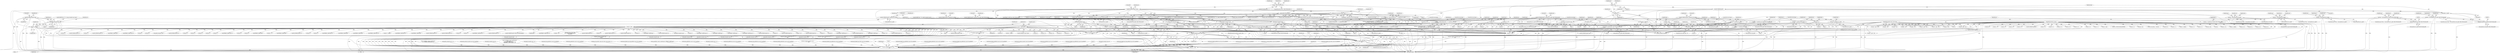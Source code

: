 digraph "0_tcpdump_af2cf04a9394c1a56227c2289ae8da262828294a@array" {
"1001092" [label="(Call,ND_TCHECK2(tptr[0], tlen))"];
"1000757" [label="(Call,ND_TCHECK2(tptr[0], sizeof(struct in_addr)))"];
"1000945" [label="(Call,ND_TCHECK2(tptr[0], sizeof(struct in_addr)))"];
"1000799" [label="(Call,ND_TCHECK2(tptr[0], sizeof(struct in_addr)+BGP_VPN_RD_LEN))"];
"1000893" [label="(Call,ND_TCHECK2(tptr[0], sizeof(struct in6_addr)+BGP_VPN_RD_LEN))"];
"1000982" [label="(Call,tptr += tlen)"];
"1000978" [label="(Call,isonsap_string(ndo, tptr, tlen))"];
"1000968" [label="(Call,ND_TCHECK2(tptr[0], tlen))"];
"1001005" [label="(Call,ND_TCHECK2(tptr[0], tlen))"];
"1000990" [label="(Call,tlen < BGP_VPN_RD_LEN+1)"];
"1000921" [label="(Call,tptr += (sizeof(struct in6_addr)+BGP_VPN_RD_LEN))"];
"1000907" [label="(Call,bgp_vpn_rd_print(ndo, tptr))"];
"1000963" [label="(Call,tptr += (sizeof(struct in_addr)))"];
"1000956" [label="(Call,ipaddr_string(ndo, tptr))"];
"1000775" [label="(Call,tptr += sizeof(struct in_addr))"];
"1000768" [label="(Call,ipaddr_string(ndo, tptr))"];
"1000869" [label="(Call,tptr += sizeof(struct in6_addr))"];
"1000851" [label="(Call,ND_TCHECK2(tptr[0], sizeof(struct in6_addr)))"];
"1000862" [label="(Call,ip6addr_string(ndo, tptr))"];
"1001084" [label="(Call,tptr += tlen)"];
"1001029" [label="(Call,tlen == BGP_VPN_RD_LEN + 4 + sizeof(struct in_addr))"];
"1001024" [label="(Call,tlen-BGP_VPN_RD_LEN)"];
"1001058" [label="(Call,tlen == BGP_VPN_RD_LEN + 3 + sizeof(struct in6_addr))"];
"1001016" [label="(Call,bgp_vpn_rd_print(ndo, tptr))"];
"1000143" [label="(Call,tptr = pptr)"];
"1000128" [label="(MethodParameterIn,const u_char *pptr)"];
"1000705" [label="(Call,tptr++)"];
"1000690" [label="(Call,tptr +=3)"];
"1000693" [label="(Call,ND_TCHECK(tptr[0]))"];
"1000827" [label="(Call,tptr += (sizeof(struct in_addr)+BGP_VPN_RD_LEN))"];
"1000813" [label="(Call,bgp_vpn_rd_print(ndo, tptr))"];
"1000719" [label="(Call,tlen > 0)"];
"1000865" [label="(Call,tlen -= sizeof(struct in6_addr))"];
"1000835" [label="(Call,tlen < (int)sizeof(struct in6_addr))"];
"1001087" [label="(Call,tlen = 0)"];
"1001000" [label="(Call,tlen = 0)"];
"1000821" [label="(Call,tlen -= (sizeof(struct in_addr)+BGP_VPN_RD_LEN))"];
"1000781" [label="(Call,tlen < (int)(sizeof(struct in_addr)+BGP_VPN_RD_LEN))"];
"1000783" [label="(Call,(int)(sizeof(struct in_addr)+BGP_VPN_RD_LEN))"];
"1000959" [label="(Call,tlen -= (sizeof(struct in_addr)))"];
"1000929" [label="(Call,tlen < (int)sizeof(struct in_addr))"];
"1000771" [label="(Call,tlen -= sizeof(struct in_addr))"];
"1000741" [label="(Call,tlen < (int)sizeof(struct in_addr))"];
"1000915" [label="(Call,tlen -= (sizeof(struct in6_addr)+BGP_VPN_RD_LEN))"];
"1000875" [label="(Call,tlen < (int)(sizeof(struct in6_addr)+BGP_VPN_RD_LEN))"];
"1000877" [label="(Call,(int)(sizeof(struct in6_addr)+BGP_VPN_RD_LEN))"];
"1000940" [label="(Call,tlen = 0)"];
"1000752" [label="(Call,tlen = 0)"];
"1000794" [label="(Call,tlen = 0)"];
"1000985" [label="(Call,tlen = 0)"];
"1000702" [label="(Call,tlen = nhlen)"];
"1000697" [label="(Call,nhlen = tptr[0])"];
"1000888" [label="(Call,tlen = 0)"];
"1000846" [label="(Call,tlen = 0)"];
"1000146" [label="(Call,tlen=len)"];
"1000129" [label="(MethodParameterIn,u_int len)"];
"1001111" [label="(Call,print_unknown_data(ndo, tptr, \"\n\t    \", tlen))"];
"1001116" [label="(Call,tptr += tlen)"];
"1002940" [label="(Call,print_unknown_data(ndo, pptr, \"\n\t    \", len))"];
"1000990" [label="(Call,tlen < BGP_VPN_RD_LEN+1)"];
"1002110" [label="(Call,tptr-3)"];
"1002266" [label="(Call,tptr+6)"];
"1002498" [label="(Call,ipaddr_string(ndo, tptr))"];
"1000895" [label="(Identifier,tptr)"];
"1000750" [label="(Identifier,ndo)"];
"1000568" [label="(Call,ipaddr_string(ndo, tptr))"];
"1000851" [label="(Call,ND_TCHECK2(tptr[0], sizeof(struct in6_addr)))"];
"1000889" [label="(Identifier,tlen)"];
"1001089" [label="(Literal,0)"];
"1000921" [label="(Call,tptr += (sizeof(struct in6_addr)+BGP_VPN_RD_LEN))"];
"1000690" [label="(Call,tptr +=3)"];
"1001634" [label="(Call,print_unknown_data(ndo, tptr, \"\n\t    \", tlen))"];
"1000487" [label="(Call,ND_TCHECK2(tptr[0], 4))"];
"1002571" [label="(Call,print_unknown_data(ndo, tptr, \"\n\t      \", tlen))"];
"1001616" [label="(Call,ND_TCHECK2(*tptr,tlen))"];
"1002654" [label="(Call,print_unknown_data(ndo, tptr,\"\n\t      \", length))"];
"1000894" [label="(Call,tptr[0])"];
"1000927" [label="(ControlStructure,break;)"];
"1001877" [label="(Call,decode_labeled_prefix6(ndo, tptr, len, buf, sizeof(buf)))"];
"1001112" [label="(Identifier,ndo)"];
"1001116" [label="(Call,tptr += tlen)"];
"1002373" [label="(Call,tptr+3)"];
"1000768" [label="(Call,ipaddr_string(ndo, tptr))"];
"1002451" [label="(Call,tptr+2)"];
"1002077" [label="(Call,decode_multicast_vpn(ndo, tptr, buf, sizeof(buf)))"];
"1000930" [label="(Identifier,tlen)"];
"1000877" [label="(Call,(int)(sizeof(struct in6_addr)+BGP_VPN_RD_LEN))"];
"1002368" [label="(Call,tptr+2)"];
"1000940" [label="(Call,tlen = 0)"];
"1000718" [label="(ControlStructure,while (tlen > 0))"];
"1002276" [label="(Call,tptr+2)"];
"1002601" [label="(Call,tptr+1)"];
"1000915" [label="(Call,tlen -= (sizeof(struct in6_addr)+BGP_VPN_RD_LEN))"];
"1001699" [label="(Call,len == BGP_MP_NLRI_MINSIZE)"];
"1001085" [label="(Identifier,tptr)"];
"1002940" [label="(Call,print_unknown_data(ndo, pptr, \"\n\t    \", len))"];
"1002450" [label="(Call,EXTRACT_24BITS(tptr+2))"];
"1002673" [label="(Call,len < 4)"];
"1001725" [label="(Call,decode_prefix4(ndo, tptr, len, buf, sizeof(buf)))"];
"1002581" [label="(Call,tlen = len)"];
"1000757" [label="(Call,ND_TCHECK2(tptr[0], sizeof(struct in_addr)))"];
"1000758" [label="(Call,tptr[0])"];
"1000929" [label="(Call,tlen < (int)sizeof(struct in_addr))"];
"1002224" [label="(Call,tptr+4)"];
"1000741" [label="(Call,tlen < (int)sizeof(struct in_addr))"];
"1001077" [label="(Call,ip6addr_string(ndo, tptr+BGP_VPN_RD_LEN+3))"];
"1000917" [label="(Call,sizeof(struct in6_addr)+BGP_VPN_RD_LEN)"];
"1000944" [label="(Block,)"];
"1002928" [label="(Call,ndo->ndo_vflag > 1 && len)"];
"1002377" [label="(Call,tptr+4)"];
"1000981" [label="(Identifier,tlen)"];
"1000818" [label="(Call,tptr+BGP_VPN_RD_LEN)"];
"1001917" [label="(Call,decode_labeled_vpn_prefix6(ndo, tptr, buf, sizeof(buf)))"];
"1000143" [label="(Call,tptr = pptr)"];
"1002155" [label="(Call,len % 8)"];
"1001048" [label="(Call,ipaddr_string(ndo, tptr+BGP_VPN_RD_LEN+4))"];
"1000813" [label="(Call,bgp_vpn_rd_print(ndo, tptr))"];
"1000836" [label="(Identifier,tlen)"];
"1001028" [label="(Call,tlen == BGP_VPN_RD_LEN + 4 + sizeof(struct in_addr)\n                                    && EXTRACT_32BITS(tptr+BGP_VPN_RD_LEN) ==  0x47000601)"];
"1000923" [label="(Call,sizeof(struct in6_addr)+BGP_VPN_RD_LEN)"];
"1000988" [label="(ControlStructure,break;)"];
"1001666" [label="(Call,EXTRACT_16BITS(tptr))"];
"1000698" [label="(Identifier,nhlen)"];
"1002604" [label="(Call,tptr += 3)"];
"1000954" [label="(Block,)"];
"1001087" [label="(Call,tlen = 0)"];
"1001710" [label="(Call,tptr < pptr + len)"];
"1002879" [label="(Call,EXTRACT_32BITS(tptr))"];
"1000148" [label="(Identifier,len)"];
"1001012" [label="(Identifier,ndo)"];
"1001021" [label="(Call,tptr+BGP_VPN_RD_LEN)"];
"1000965" [label="(Call,sizeof(struct in_addr))"];
"1000781" [label="(Call,tlen < (int)(sizeof(struct in_addr)+BGP_VPN_RD_LEN))"];
"1000897" [label="(Call,sizeof(struct in6_addr)+BGP_VPN_RD_LEN)"];
"1000154" [label="(Call,len != 1)"];
"1002414" [label="(Call,ND_TCHECK2(tptr[0], 5))"];
"1000776" [label="(Identifier,tptr)"];
"1000803" [label="(Call,sizeof(struct in_addr)+BGP_VPN_RD_LEN)"];
"1002214" [label="(Call,tptr+2)"];
"1000975" [label="(Identifier,ndo)"];
"1001111" [label="(Call,print_unknown_data(ndo, tptr, \"\n\t    \", tlen))"];
"1000893" [label="(Call,ND_TCHECK2(tptr[0], sizeof(struct in6_addr)+BGP_VPN_RD_LEN))"];
"1002946" [label="(Literal,1)"];
"1000201" [label="(Call,bgp_attr_get_as_size(ndo, atype, pptr, len))"];
"1001712" [label="(Call,pptr + len)"];
"1002750" [label="(Call,len -= alenlen)"];
"1002108" [label="(Call,ND_TCHECK2(*(tptr-3),tlen))"];
"1000855" [label="(Call,sizeof(struct in6_addr))"];
"1001114" [label="(Literal,\"\n\t    \")"];
"1000979" [label="(Identifier,ndo)"];
"1002865" [label="(Call,len > 0)"];
"1002262" [label="(Call,tptr+2)"];
"1002480" [label="(Call,ipaddr_string(ndo, tptr+4))"];
"1000850" [label="(Block,)"];
"1001039" [label="(Call,tptr+BGP_VPN_RD_LEN)"];
"1000726" [label="(Identifier,nnh)"];
"1000835" [label="(Call,tlen < (int)sizeof(struct in6_addr))"];
"1002013" [label="(Call,decode_labeled_vpn_clnp_prefix(ndo, tptr, buf, sizeof(buf)))"];
"1002387" [label="(Call,EXTRACT_16BITS(tptr+2))"];
"1000852" [label="(Call,tptr[0])"];
"1002687" [label="(Call,EXTRACT_32BITS(tptr))"];
"1002724" [label="(Call,len -= 2)"];
"1001449" [label="(Call,decode_labeled_prefix6(ndo, tptr, len, buf, sizeof(buf)))"];
"1001099" [label="(Identifier,ndo)"];
"1001377" [label="(Call,decode_mdt_vpn_nlri(ndo, tptr, buf, sizeof(buf)))"];
"1000969" [label="(Call,tptr[0])"];
"1001186" [label="(Call,tptr < pptr + len)"];
"1001120" [label="(Identifier,tlen)"];
"1001088" [label="(Identifier,tlen)"];
"1000599" [label="(Call,ipaddr_string(ndo, tptr))"];
"1001093" [label="(Call,tptr[0])"];
"1000935" [label="(Block,)"];
"1000812" [label="(Block,)"];
"1001086" [label="(Identifier,tlen)"];
"1000534" [label="(Call,tlen>4)"];
"1000892" [label="(Block,)"];
"1000702" [label="(Call,tlen = nhlen)"];
"1000870" [label="(Identifier,tptr)"];
"1000720" [label="(Identifier,tlen)"];
"1000705" [label="(Call,tptr++)"];
"1000841" [label="(Block,)"];
"1000912" [label="(Call,tptr+BGP_VPN_RD_LEN)"];
"1000874" [label="(ControlStructure,if (tlen < (int)(sizeof(struct in6_addr)+BGP_VPN_RD_LEN)))"];
"1000769" [label="(Identifier,ndo)"];
"1002429" [label="(Call,tlen = len)"];
"1000763" [label="(Call,ND_PRINT((ndo, \"%s\",ipaddr_string(ndo, tptr))))"];
"1000494" [label="(Call,EXTRACT_32BITS(tptr))"];
"1000890" [label="(Literal,0)"];
"1002218" [label="(Call,EXTRACT_32BITS(tptr+4))"];
"1002535" [label="(Call,ipaddr_string(ndo, tptr))"];
"1000207" [label="(Call,tptr < pptr + len)"];
"1001005" [label="(Call,ND_TCHECK2(tptr[0], tlen))"];
"1001004" [label="(Block,)"];
"1000540" [label="(Call,tlen -=4)"];
"1000980" [label="(Identifier,tptr)"];
"1001313" [label="(Call,decode_rt_routing_info(ndo, tptr, buf, sizeof(buf)))"];
"1000873" [label="(ControlStructure,break;)"];
"1002045" [label="(Call,decode_mdt_vpn_nlri(ndo, tptr, buf, sizeof(buf)))"];
"1000859" [label="(Identifier,ndo)"];
"1000987" [label="(Literal,0)"];
"1002941" [label="(Identifier,ndo)"];
"1000800" [label="(Call,tptr[0])"];
"1002659" [label="(Call,tptr += length)"];
"1002275" [label="(Call,EXTRACT_32BITS(tptr+2))"];
"1001949" [label="(Call,decode_labeled_vpn_l2(ndo, tptr, buf, sizeof(buf)))"];
"1002518" [label="(Call,ipaddr_string(ndo, tptr))"];
"1000946" [label="(Call,tptr[0])"];
"1002950" [label="(MethodReturn,RET)"];
"1001026" [label="(Identifier,BGP_VPN_RD_LEN)"];
"1000144" [label="(Identifier,tptr)"];
"1000846" [label="(Call,tlen = 0)"];
"1001016" [label="(Call,bgp_vpn_rd_print(ndo, tptr))"];
"1000407" [label="(Call,EXTRACT_16BITS(tptr))"];
"1001058" [label="(Call,tlen == BGP_VPN_RD_LEN + 3 + sizeof(struct in6_addr))"];
"1000822" [label="(Identifier,tlen)"];
"1002403" [label="(Call,tlen -=8)"];
"1001001" [label="(Identifier,tlen)"];
"1000829" [label="(Call,sizeof(struct in_addr)+BGP_VPN_RD_LEN)"];
"1000942" [label="(Literal,0)"];
"1000998" [label="(Identifier,ndo)"];
"1000945" [label="(Call,ND_TCHECK2(tptr[0], sizeof(struct in_addr)))"];
"1000191" [label="(Call,!len)"];
"1002524" [label="(Call,ND_TCHECK2(tptr[0], 8))"];
"1000879" [label="(Call,sizeof(struct in6_addr)+BGP_VPN_RD_LEN)"];
"1000782" [label="(Identifier,tlen)"];
"1000866" [label="(Identifier,tlen)"];
"1001188" [label="(Call,pptr + len)"];
"1002317" [label="(Call,ipaddr_string(ndo, tptr+2))"];
"1000739" [label="(Block,)"];
"1000126" [label="(MethodParameterIn,netdissect_options *ndo)"];
"1000853" [label="(Identifier,tptr)"];
"1000693" [label="(Call,ND_TCHECK(tptr[0]))"];
"1000775" [label="(Call,tptr += sizeof(struct in_addr))"];
"1000588" [label="(Call,ND_TCHECK2(tptr[0], 4))"];
"1001079" [label="(Call,tptr+BGP_VPN_RD_LEN+3)"];
"1001031" [label="(Call,BGP_VPN_RD_LEN + 4 + sizeof(struct in_addr))"];
"1000967" [label="(ControlStructure,break;)"];
"1001038" [label="(Call,EXTRACT_32BITS(tptr+BGP_VPN_RD_LEN))"];
"1000801" [label="(Identifier,tptr)"];
"1000968" [label="(Call,ND_TCHECK2(tptr[0], tlen))"];
"1002900" [label="(Call,len -= 12)"];
"1000695" [label="(Identifier,tptr)"];
"1002327" [label="(Call,tptr+6)"];
"1002738" [label="(Call,len < alenlen)"];
"1000857" [label="(Call,ND_PRINT((ndo, \"%s\", ip6addr_string(ndo, tptr))))"];
"1000976" [label="(Block,)"];
"1002256" [label="(Call,as_printf(ndo, astostr, sizeof(astostr),\n\t\t\t    EXTRACT_32BITS(tptr+2)))"];
"1001642" [label="(Call,tptr = pptr + len)"];
"1000823" [label="(Call,sizeof(struct in_addr)+BGP_VPN_RD_LEN)"];
"1000747" [label="(Block,)"];
"1002334" [label="(Call,tptr+7)"];
"1000437" [label="(Call,len != 8)"];
"1002213" [label="(Call,EXTRACT_16BITS(tptr+2))"];
"1000464" [label="(Call,ipaddr_string(ndo, tptr + 4))"];
"1000754" [label="(Literal,0)"];
"1001009" [label="(Identifier,tlen)"];
"1000752" [label="(Call,tlen = 0)"];
"1000780" [label="(ControlStructure,if (tlen < (int)(sizeof(struct in_addr)+BGP_VPN_RD_LEN)))"];
"1000956" [label="(Call,ipaddr_string(ndo, tptr))"];
"1000181" [label="(Call,len % 2)"];
"1000584" [label="(Call,tlen>0)"];
"1002589" [label="(Call,ND_TCHECK2(tptr[0], 3))"];
"1000374" [label="(Call,len != 6)"];
"1000742" [label="(Identifier,tlen)"];
"1001345" [label="(Call,decode_multicast_vpn(ndo, tptr, buf, sizeof(buf)))"];
"1001060" [label="(Call,BGP_VPN_RD_LEN + 3 + sizeof(struct in6_addr))"];
"1001117" [label="(Identifier,tptr)"];
"1000574" [label="(Call,len % 4)"];
"1000989" [label="(ControlStructure,if (tlen < BGP_VPN_RD_LEN+1))"];
"1000694" [label="(Call,tptr[0])"];
"1001659" [label="(Call,ND_TCHECK2(tptr[0], BGP_MP_NLRI_MINSIZE))"];
"1000922" [label="(Identifier,tptr)"];
"1001084" [label="(Call,tptr += tlen)"];
"1000740" [label="(ControlStructure,if (tlen < (int)sizeof(struct in_addr)))"];
"1000145" [label="(Identifier,pptr)"];
"1001015" [label="(Block,)"];
"1000482" [label="(Call,tlen>0)"];
"1001105" [label="(ControlStructure,if (ndo->ndo_vflag <= 1))"];
"1002376" [label="(Call,EXTRACT_16BITS(tptr+4))"];
"1000147" [label="(Identifier,tlen)"];
"1001092" [label="(Call,ND_TCHECK2(tptr[0], tlen))"];
"1002406" [label="(Call,tptr +=8)"];
"1002238" [label="(Call,ipaddr_string(ndo, tptr+2))"];
"1002222" [label="(Call,ipaddr_string(ndo, tptr+4))"];
"1000833" [label="(ControlStructure,break;)"];
"1001096" [label="(Identifier,tlen)"];
"1000171" [label="(Call,tok2str(bgp_origin_values,\n\t\t\t\t\t\t\"Unknown Origin Typecode\",\n\t\t\t\t\t\ttptr[0]))"];
"1000964" [label="(Identifier,tptr)"];
"1000814" [label="(Identifier,ndo)"];
"1000794" [label="(Call,tlen = 0)"];
"1002501" [label="(Call,ipaddr_string(ndo, tptr+4))"];
"1002466" [label="(Call,ND_TCHECK2(tptr[0], 8))"];
"1000771" [label="(Call,tlen -= sizeof(struct in_addr))"];
"1000958" [label="(Identifier,tptr)"];
"1000472" [label="(Call,len % 4)"];
"1000777" [label="(Call,sizeof(struct in_addr))"];
"1002892" [label="(Call,len > 12)"];
"1000259" [label="(Call,as_printf(ndo, astostr, sizeof(astostr),\n\t\t\t\tas_size == 2 ?\n\t\t\t\tEXTRACT_16BITS(&tptr[2 + i]) :\n\t\t\t\tEXTRACT_32BITS(&tptr[2 + i])))"];
"1000875" [label="(Call,tlen < (int)(sizeof(struct in6_addr)+BGP_VPN_RD_LEN))"];
"1000883" [label="(Block,)"];
"1002692" [label="(Call,len -=4)"];
"1000743" [label="(Call,(int)sizeof(struct in_addr))"];
"1000759" [label="(Identifier,tptr)"];
"1002319" [label="(Call,tptr+2)"];
"1000616" [label="(Call,ND_TCHECK2(tptr[0], 3))"];
"1000377" [label="(Call,len != 8)"];
"1002851" [label="(Call,len % 12)"];
"1000871" [label="(Call,sizeof(struct in6_addr))"];
"1002905" [label="(Call,ND_TCHECK2(*pptr,len))"];
"1002508" [label="(Call,ND_TCHECK2(tptr[0], 4))"];
"1000834" [label="(ControlStructure,if (tlen < (int)sizeof(struct in6_addr)))"];
"1000992" [label="(Call,BGP_VPN_RD_LEN+1)"];
"1000313" [label="(Call,len != 4)"];
"1002305" [label="(Call,tptr+2)"];
"1000131" [label="(Block,)"];
"1000986" [label="(Identifier,tlen)"];
"1000429" [label="(Call,ipaddr_string(ndo, tptr + 4))"];
"1000692" [label="(Literal,3)"];
"1000462" [label="(Call,EXTRACT_32BITS(tptr))"];
"1001006" [label="(Call,tptr[0])"];
"1000770" [label="(Identifier,tptr)"];
"1001553" [label="(Call,decode_clnp_prefix(ndo, tptr, buf, sizeof(buf)))"];
"1002544" [label="(Call,ND_TCHECK2(tptr[0], 8))"];
"1002477" [label="(Call,ipaddr_string(ndo, tptr))"];
"1001118" [label="(Identifier,tlen)"];
"1001201" [label="(Call,decode_prefix4(ndo, tptr, len, buf, sizeof(buf)))"];
"1000708" [label="(Identifier,tlen)"];
"1000910" [label="(Call,ip6addr_string(ndo, tptr+BGP_VPN_RD_LEN))"];
"1001007" [label="(Identifier,tptr)"];
"1001126" [label="(Identifier,ndo)"];
"1001130" [label="(Call,tptr += tlen)"];
"1000847" [label="(Identifier,tlen)"];
"1000683" [label="(Call,print_unknown_data(ndo, tptr, \"\n\t    \", tlen))"];
"1002240" [label="(Call,tptr+2)"];
"1000907" [label="(Call,bgp_vpn_rd_print(ndo, tptr))"];
"1001090" [label="(ControlStructure,break;)"];
"1000862" [label="(Call,ip6addr_string(ndo, tptr))"];
"1002936" [label="(Call,ND_TCHECK2(*pptr,len))"];
"1000991" [label="(Identifier,tlen)"];
"1000827" [label="(Call,tptr += (sizeof(struct in_addr)+BGP_VPN_RD_LEN))"];
"1001133" [label="(Call,ND_TCHECK(tptr[0]))"];
"1002243" [label="(Call,EXTRACT_16BITS(tptr+6))"];
"1001052" [label="(Call,BGP_VPN_RD_LEN+4)"];
"1000909" [label="(Identifier,tptr)"];
"1000719" [label="(Call,tlen > 0)"];
"1000339" [label="(Call,len != 4)"];
"1002828" [label="(Call,bgp_attr_print(ndo, atype, tptr, alen, attr_set_level + 1))"];
"1000789" [label="(Block,)"];
"1000623" [label="(Call,EXTRACT_16BITS(tptr))"];
"1001113" [label="(Identifier,tptr)"];
"1000706" [label="(Identifier,tptr)"];
"1001068" [label="(Call,tptr+BGP_VPN_RD_LEN)"];
"1001644" [label="(Call,pptr + len)"];
"1000953" [label="(Identifier,ndo)"];
"1000949" [label="(Call,sizeof(struct in_addr))"];
"1000985" [label="(Call,tlen = 0)"];
"1002165" [label="(Call,tlen>0)"];
"1000938" [label="(Identifier,ndo)"];
"1000960" [label="(Identifier,tlen)"];
"1000795" [label="(Identifier,tlen)"];
"1000765" [label="(Identifier,ndo)"];
"1000983" [label="(Identifier,tptr)"];
"1001585" [label="(Call,decode_labeled_vpn_clnp_prefix(ndo, tptr, buf, sizeof(buf)))"];
"1000796" [label="(Literal,0)"];
"1000427" [label="(Call,EXTRACT_32BITS(tptr))"];
"1000209" [label="(Call,pptr + len)"];
"1000916" [label="(Identifier,tlen)"];
"1000151" [label="(Block,)"];
"1001030" [label="(Identifier,tlen)"];
"1000908" [label="(Identifier,ndo)"];
"1002682" [label="(Call,as_printf(ndo, astostr, sizeof(astostr), EXTRACT_32BITS(tptr)))"];
"1002555" [label="(Call,ipaddr_string(ndo, tptr))"];
"1000691" [label="(Identifier,tptr)"];
"1000799" [label="(Call,ND_TCHECK2(tptr[0], sizeof(struct in_addr)+BGP_VPN_RD_LEN))"];
"1000817" [label="(Identifier,ndo)"];
"1000931" [label="(Call,(int)sizeof(struct in_addr))"];
"1001409" [label="(Call,decode_prefix6(ndo, tptr, len, buf, sizeof(buf)))"];
"1000409" [label="(Call,ipaddr_string(ndo, tptr + 2))"];
"1001069" [label="(Identifier,tptr)"];
"1000941" [label="(Identifier,tlen)"];
"1000903" [label="(Identifier,ndo)"];
"1001020" [label="(Identifier,ndo)"];
"1002261" [label="(Call,EXTRACT_32BITS(tptr+2))"];
"1001837" [label="(Call,decode_prefix6(ndo, tptr, len, buf, sizeof(buf)))"];
"1001017" [label="(Identifier,ndo)"];
"1000809" [label="(Identifier,ndo)"];
"1002397" [label="(Call,print_unknown_data(ndo, tptr, \"\n\t      \", 8))"];
"1000332" [label="(Call,ipaddr_string(ndo, tptr))"];
"1000756" [label="(Block,)"];
"1000322" [label="(Call,ND_TCHECK2(tptr[0], 4))"];
"1002219" [label="(Call,tptr+4)"];
"1000761" [label="(Call,sizeof(struct in_addr))"];
"1001981" [label="(Call,decode_clnp_prefix(ndo, tptr, buf, sizeof(buf)))"];
"1001040" [label="(Identifier,tptr)"];
"1000348" [label="(Call,ND_TCHECK2(tptr[0], 4))"];
"1000543" [label="(Call,tptr +=4)"];
"1002487" [label="(Call,ND_TCHECK2(tptr[0], 8))"];
"1002140" [label="(Call,pptr + len)"];
"1000963" [label="(Call,tptr += (sizeof(struct in_addr)))"];
"1000129" [label="(MethodParameterIn,u_int len)"];
"1001000" [label="(Call,tlen = 0)"];
"1000869" [label="(Call,tptr += sizeof(struct in6_addr))"];
"1000951" [label="(Call,ND_PRINT((ndo, \"%s\", ipaddr_string(ndo, tptr))))"];
"1001050" [label="(Call,tptr+BGP_VPN_RD_LEN+4)"];
"1000867" [label="(Call,sizeof(struct in6_addr))"];
"1000886" [label="(Identifier,ndo)"];
"1000973" [label="(Call,ND_PRINT((ndo, \"%s\", isonsap_string(ndo, tptr, tlen))))"];
"1000864" [label="(Identifier,tptr)"];
"1001241" [label="(Call,decode_labeled_prefix4(ndo, tptr, len, buf, sizeof(buf)))"];
"1000865" [label="(Call,tlen -= sizeof(struct in6_addr))"];
"1002303" [label="(Call,ipaddr_string(ndo, tptr+2))"];
"1000888" [label="(Call,tlen = 0)"];
"1002921" [label="(Call,print_unknown_data(ndo, pptr, \"\n\t    \", len))"];
"1000146" [label="(Call,tlen=len)"];
"1000837" [label="(Call,(int)sizeof(struct in6_addr))"];
"1000972" [label="(Identifier,tlen)"];
"1002388" [label="(Call,tptr+2)"];
"1000957" [label="(Identifier,ndo)"];
"1000860" [label="(Block,)"];
"1000773" [label="(Call,sizeof(struct in_addr))"];
"1002350" [label="(Call,tptr+6)"];
"1001059" [label="(Identifier,tlen)"];
"1002848" [label="(Call,len == 0)"];
"1002600" [label="(Call,EXTRACT_16BITS(tptr+1))"];
"1001019" [label="(Call,isonsap_string(ndo, tptr+BGP_VPN_RD_LEN,tlen-BGP_VPN_RD_LEN))"];
"1000446" [label="(Call,ND_TCHECK2(tptr[0], 8))"];
"1000753" [label="(Identifier,tlen)"];
"1000959" [label="(Call,tlen -= (sizeof(struct in_addr)))"];
"1000128" [label="(MethodParameterIn,const u_char *pptr)"];
"1001081" [label="(Call,BGP_VPN_RD_LEN+3)"];
"1000703" [label="(Identifier,tlen)"];
"1001002" [label="(Literal,0)"];
"1000766" [label="(Block,)"];
"1001018" [label="(Identifier,tptr)"];
"1002128" [label="(Call,print_unknown_data(ndo, tptr-3, \"\n\t    \", tlen))"];
"1001281" [label="(Call,decode_labeled_vpn_prefix4(ndo, tptr, buf, sizeof(buf)))"];
"1000358" [label="(Call,EXTRACT_32BITS(tptr))"];
"1000982" [label="(Call,tptr += tlen)"];
"1000961" [label="(Call,sizeof(struct in_addr))"];
"1000815" [label="(Identifier,tptr)"];
"1002455" [label="(Call,tptr +=5)"];
"1000779" [label="(ControlStructure,break;)"];
"1000984" [label="(Identifier,tlen)"];
"1000392" [label="(Call,len == 6)"];
"1000978" [label="(Call,isonsap_string(ndo, tptr, tlen))"];
"1000863" [label="(Identifier,ndo)"];
"1000558" [label="(Call,ND_TCHECK2(tptr[0], 4))"];
"1001029" [label="(Call,tlen == BGP_VPN_RD_LEN + 4 + sizeof(struct in_addr))"];
"1000828" [label="(Identifier,tptr)"];
"1001024" [label="(Call,tlen-BGP_VPN_RD_LEN)"];
"1002138" [label="(Call,tptr = pptr + len)"];
"1000363" [label="(Call,len != 0)"];
"1000906" [label="(Block,)"];
"1000664" [label="(Call,ND_TCHECK2(tptr[0], tlen))"];
"1000721" [label="(Literal,0)"];
"1000704" [label="(Identifier,nhlen)"];
"1000947" [label="(Identifier,tptr)"];
"1000785" [label="(Call,sizeof(struct in_addr)+BGP_VPN_RD_LEN)"];
"1002244" [label="(Call,tptr+6)"];
"1001521" [label="(Call,decode_labeled_vpn_l2(ndo, tptr, buf, sizeof(buf)))"];
"1002344" [label="(Call,tptr+6)"];
"1000549" [label="(Call,len != 4)"];
"1002662" [label="(Call,tlen -= length)"];
"1000876" [label="(Identifier,tlen)"];
"1001115" [label="(Identifier,tlen)"];
"1000697" [label="(Call,nhlen = tptr[0])"];
"1002942" [label="(Identifier,pptr)"];
"1002943" [label="(Literal,\"\n\t    \")"];
"1001489" [label="(Call,decode_labeled_vpn_prefix6(ndo, tptr, buf, sizeof(buf)))"];
"1000772" [label="(Identifier,tlen)"];
"1001057" [label="(Call,tlen == BGP_VPN_RD_LEN + 3 + sizeof(struct in6_addr)\n                                         && EXTRACT_24BITS(tptr+BGP_VPN_RD_LEN) ==  0x350000)"];
"1000798" [label="(Block,)"];
"1001025" [label="(Identifier,tlen)"];
"1002170" [label="(Call,ND_TCHECK2(tptr[0], 2))"];
"1002944" [label="(Identifier,len)"];
"1000995" [label="(Block,)"];
"1001067" [label="(Call,EXTRACT_24BITS(tptr+BGP_VPN_RD_LEN))"];
"1000386" [label="(Call,ND_TCHECK2(tptr[0], len))"];
"1001765" [label="(Call,decode_labeled_prefix4(ndo, tptr, len, buf, sizeof(buf)))"];
"1002422" [label="(Call,tptr+1)"];
"1001805" [label="(Call,decode_labeled_vpn_prefix4(ndo, tptr, buf, sizeof(buf)))"];
"1002667" [label="(Call,ND_TCHECK2(tptr[0], 4))"];
"1002935" [label="(Block,)"];
"1000816" [label="(Call,ipaddr_string(ndo, tptr+BGP_VPN_RD_LEN))"];
"1000792" [label="(Identifier,ndo)"];
"1000150" [label="(Identifier,atype)"];
"1000928" [label="(ControlStructure,if (tlen < (int)sizeof(struct in_addr)))"];
"1002707" [label="(Call,len < 2)"];
"1000844" [label="(Identifier,ndo)"];
"1000848" [label="(Literal,0)"];
"1000821" [label="(Call,tlen -= (sizeof(struct in_addr)+BGP_VPN_RD_LEN))"];
"1002177" [label="(Call,EXTRACT_16BITS(tptr))"];
"1000911" [label="(Identifier,ndo)"];
"1002265" [label="(Call,EXTRACT_16BITS(tptr+6))"];
"1000783" [label="(Call,(int)(sizeof(struct in_addr)+BGP_VPN_RD_LEN))"];
"1000699" [label="(Call,tptr[0])"];
"1002841" [label="(Call,len -= alen)"];
"1001092" -> "1000739"  [label="AST: "];
"1001092" -> "1001096"  [label="CFG: "];
"1001093" -> "1001092"  [label="AST: "];
"1001096" -> "1001092"  [label="AST: "];
"1001099" -> "1001092"  [label="CFG: "];
"1001092" -> "1002950"  [label="DDG: "];
"1001092" -> "1002950"  [label="DDG: "];
"1000757" -> "1001092"  [label="DDG: "];
"1000945" -> "1001092"  [label="DDG: "];
"1000799" -> "1001092"  [label="DDG: "];
"1000893" -> "1001092"  [label="DDG: "];
"1000982" -> "1001092"  [label="DDG: "];
"1001005" -> "1001092"  [label="DDG: "];
"1000921" -> "1001092"  [label="DDG: "];
"1000963" -> "1001092"  [label="DDG: "];
"1000968" -> "1001092"  [label="DDG: "];
"1000775" -> "1001092"  [label="DDG: "];
"1000869" -> "1001092"  [label="DDG: "];
"1001084" -> "1001092"  [label="DDG: "];
"1000851" -> "1001092"  [label="DDG: "];
"1000143" -> "1001092"  [label="DDG: "];
"1000705" -> "1001092"  [label="DDG: "];
"1000827" -> "1001092"  [label="DDG: "];
"1000693" -> "1001092"  [label="DDG: "];
"1000690" -> "1001092"  [label="DDG: "];
"1000719" -> "1001092"  [label="DDG: "];
"1000146" -> "1001092"  [label="DDG: "];
"1001092" -> "1001111"  [label="DDG: "];
"1001092" -> "1001111"  [label="DDG: "];
"1001092" -> "1001116"  [label="DDG: "];
"1001092" -> "1001116"  [label="DDG: "];
"1000757" -> "1000756"  [label="AST: "];
"1000757" -> "1000761"  [label="CFG: "];
"1000758" -> "1000757"  [label="AST: "];
"1000761" -> "1000757"  [label="AST: "];
"1000765" -> "1000757"  [label="CFG: "];
"1000757" -> "1002950"  [label="DDG: "];
"1000757" -> "1002950"  [label="DDG: "];
"1000757" -> "1000768"  [label="DDG: "];
"1000757" -> "1000775"  [label="DDG: "];
"1000757" -> "1001130"  [label="DDG: "];
"1000757" -> "1001133"  [label="DDG: "];
"1000945" -> "1000944"  [label="AST: "];
"1000945" -> "1000949"  [label="CFG: "];
"1000946" -> "1000945"  [label="AST: "];
"1000949" -> "1000945"  [label="AST: "];
"1000953" -> "1000945"  [label="CFG: "];
"1000945" -> "1002950"  [label="DDG: "];
"1000945" -> "1002950"  [label="DDG: "];
"1000945" -> "1000956"  [label="DDG: "];
"1000945" -> "1000963"  [label="DDG: "];
"1000945" -> "1001130"  [label="DDG: "];
"1000945" -> "1001133"  [label="DDG: "];
"1000799" -> "1000798"  [label="AST: "];
"1000799" -> "1000803"  [label="CFG: "];
"1000800" -> "1000799"  [label="AST: "];
"1000803" -> "1000799"  [label="AST: "];
"1000809" -> "1000799"  [label="CFG: "];
"1000799" -> "1002950"  [label="DDG: "];
"1000799" -> "1002950"  [label="DDG: "];
"1000799" -> "1000813"  [label="DDG: "];
"1000799" -> "1000816"  [label="DDG: "];
"1000799" -> "1000818"  [label="DDG: "];
"1000799" -> "1000827"  [label="DDG: "];
"1000799" -> "1001130"  [label="DDG: "];
"1000799" -> "1001133"  [label="DDG: "];
"1000893" -> "1000892"  [label="AST: "];
"1000893" -> "1000897"  [label="CFG: "];
"1000894" -> "1000893"  [label="AST: "];
"1000897" -> "1000893"  [label="AST: "];
"1000903" -> "1000893"  [label="CFG: "];
"1000893" -> "1002950"  [label="DDG: "];
"1000893" -> "1002950"  [label="DDG: "];
"1000893" -> "1000907"  [label="DDG: "];
"1000893" -> "1000910"  [label="DDG: "];
"1000893" -> "1000912"  [label="DDG: "];
"1000893" -> "1000921"  [label="DDG: "];
"1000893" -> "1001130"  [label="DDG: "];
"1000893" -> "1001133"  [label="DDG: "];
"1000982" -> "1000739"  [label="AST: "];
"1000982" -> "1000984"  [label="CFG: "];
"1000983" -> "1000982"  [label="AST: "];
"1000984" -> "1000982"  [label="AST: "];
"1000986" -> "1000982"  [label="CFG: "];
"1000982" -> "1002950"  [label="DDG: "];
"1000978" -> "1000982"  [label="DDG: "];
"1000978" -> "1000982"  [label="DDG: "];
"1000968" -> "1000982"  [label="DDG: "];
"1000982" -> "1001111"  [label="DDG: "];
"1000982" -> "1001116"  [label="DDG: "];
"1000982" -> "1001130"  [label="DDG: "];
"1000978" -> "1000976"  [label="AST: "];
"1000978" -> "1000981"  [label="CFG: "];
"1000979" -> "1000978"  [label="AST: "];
"1000980" -> "1000978"  [label="AST: "];
"1000981" -> "1000978"  [label="AST: "];
"1000973" -> "1000978"  [label="CFG: "];
"1000978" -> "1002950"  [label="DDG: "];
"1000978" -> "1002950"  [label="DDG: "];
"1000968" -> "1000978"  [label="DDG: "];
"1000968" -> "1000978"  [label="DDG: "];
"1000978" -> "1001111"  [label="DDG: "];
"1000978" -> "1001634"  [label="DDG: "];
"1000978" -> "1002940"  [label="DDG: "];
"1000968" -> "1000739"  [label="AST: "];
"1000968" -> "1000972"  [label="CFG: "];
"1000969" -> "1000968"  [label="AST: "];
"1000972" -> "1000968"  [label="AST: "];
"1000975" -> "1000968"  [label="CFG: "];
"1000968" -> "1002950"  [label="DDG: "];
"1000968" -> "1002950"  [label="DDG: "];
"1000968" -> "1001130"  [label="DDG: "];
"1000968" -> "1001133"  [label="DDG: "];
"1001005" -> "1001004"  [label="AST: "];
"1001005" -> "1001009"  [label="CFG: "];
"1001006" -> "1001005"  [label="AST: "];
"1001009" -> "1001005"  [label="AST: "];
"1001012" -> "1001005"  [label="CFG: "];
"1001005" -> "1002950"  [label="DDG: "];
"1001005" -> "1002950"  [label="DDG: "];
"1000990" -> "1001005"  [label="DDG: "];
"1001005" -> "1001016"  [label="DDG: "];
"1001005" -> "1001019"  [label="DDG: "];
"1001005" -> "1001021"  [label="DDG: "];
"1001005" -> "1001024"  [label="DDG: "];
"1001005" -> "1001038"  [label="DDG: "];
"1001005" -> "1001039"  [label="DDG: "];
"1001005" -> "1001048"  [label="DDG: "];
"1001005" -> "1001050"  [label="DDG: "];
"1001005" -> "1001067"  [label="DDG: "];
"1001005" -> "1001068"  [label="DDG: "];
"1001005" -> "1001077"  [label="DDG: "];
"1001005" -> "1001079"  [label="DDG: "];
"1001005" -> "1001084"  [label="DDG: "];
"1001005" -> "1001130"  [label="DDG: "];
"1001005" -> "1001133"  [label="DDG: "];
"1000990" -> "1000989"  [label="AST: "];
"1000990" -> "1000992"  [label="CFG: "];
"1000991" -> "1000990"  [label="AST: "];
"1000992" -> "1000990"  [label="AST: "];
"1000998" -> "1000990"  [label="CFG: "];
"1001007" -> "1000990"  [label="CFG: "];
"1000990" -> "1002950"  [label="DDG: "];
"1000990" -> "1002950"  [label="DDG: "];
"1000921" -> "1000892"  [label="AST: "];
"1000921" -> "1000923"  [label="CFG: "];
"1000922" -> "1000921"  [label="AST: "];
"1000923" -> "1000921"  [label="AST: "];
"1000927" -> "1000921"  [label="CFG: "];
"1000921" -> "1002950"  [label="DDG: "];
"1000921" -> "1002950"  [label="DDG: "];
"1000907" -> "1000921"  [label="DDG: "];
"1000921" -> "1001111"  [label="DDG: "];
"1000921" -> "1001116"  [label="DDG: "];
"1000921" -> "1001130"  [label="DDG: "];
"1000907" -> "1000906"  [label="AST: "];
"1000907" -> "1000909"  [label="CFG: "];
"1000908" -> "1000907"  [label="AST: "];
"1000909" -> "1000907"  [label="AST: "];
"1000911" -> "1000907"  [label="CFG: "];
"1000907" -> "1002950"  [label="DDG: "];
"1000907" -> "1000910"  [label="DDG: "];
"1000907" -> "1000910"  [label="DDG: "];
"1000907" -> "1000912"  [label="DDG: "];
"1000963" -> "1000944"  [label="AST: "];
"1000963" -> "1000965"  [label="CFG: "];
"1000964" -> "1000963"  [label="AST: "];
"1000965" -> "1000963"  [label="AST: "];
"1000967" -> "1000963"  [label="CFG: "];
"1000963" -> "1002950"  [label="DDG: "];
"1000956" -> "1000963"  [label="DDG: "];
"1000963" -> "1001111"  [label="DDG: "];
"1000963" -> "1001116"  [label="DDG: "];
"1000963" -> "1001130"  [label="DDG: "];
"1000956" -> "1000954"  [label="AST: "];
"1000956" -> "1000958"  [label="CFG: "];
"1000957" -> "1000956"  [label="AST: "];
"1000958" -> "1000956"  [label="AST: "];
"1000951" -> "1000956"  [label="CFG: "];
"1000956" -> "1002950"  [label="DDG: "];
"1000956" -> "1002950"  [label="DDG: "];
"1000956" -> "1001111"  [label="DDG: "];
"1000956" -> "1001634"  [label="DDG: "];
"1000956" -> "1002940"  [label="DDG: "];
"1000775" -> "1000756"  [label="AST: "];
"1000775" -> "1000777"  [label="CFG: "];
"1000776" -> "1000775"  [label="AST: "];
"1000777" -> "1000775"  [label="AST: "];
"1000779" -> "1000775"  [label="CFG: "];
"1000775" -> "1002950"  [label="DDG: "];
"1000768" -> "1000775"  [label="DDG: "];
"1000775" -> "1001111"  [label="DDG: "];
"1000775" -> "1001116"  [label="DDG: "];
"1000775" -> "1001130"  [label="DDG: "];
"1000768" -> "1000766"  [label="AST: "];
"1000768" -> "1000770"  [label="CFG: "];
"1000769" -> "1000768"  [label="AST: "];
"1000770" -> "1000768"  [label="AST: "];
"1000763" -> "1000768"  [label="CFG: "];
"1000768" -> "1002950"  [label="DDG: "];
"1000768" -> "1002950"  [label="DDG: "];
"1000768" -> "1001111"  [label="DDG: "];
"1000768" -> "1001634"  [label="DDG: "];
"1000768" -> "1002940"  [label="DDG: "];
"1000869" -> "1000850"  [label="AST: "];
"1000869" -> "1000871"  [label="CFG: "];
"1000870" -> "1000869"  [label="AST: "];
"1000871" -> "1000869"  [label="AST: "];
"1000873" -> "1000869"  [label="CFG: "];
"1000869" -> "1002950"  [label="DDG: "];
"1000851" -> "1000869"  [label="DDG: "];
"1000862" -> "1000869"  [label="DDG: "];
"1000869" -> "1001111"  [label="DDG: "];
"1000869" -> "1001116"  [label="DDG: "];
"1000869" -> "1001130"  [label="DDG: "];
"1000851" -> "1000850"  [label="AST: "];
"1000851" -> "1000855"  [label="CFG: "];
"1000852" -> "1000851"  [label="AST: "];
"1000855" -> "1000851"  [label="AST: "];
"1000859" -> "1000851"  [label="CFG: "];
"1000851" -> "1002950"  [label="DDG: "];
"1000851" -> "1002950"  [label="DDG: "];
"1000851" -> "1000862"  [label="DDG: "];
"1000851" -> "1001130"  [label="DDG: "];
"1000851" -> "1001133"  [label="DDG: "];
"1000862" -> "1000860"  [label="AST: "];
"1000862" -> "1000864"  [label="CFG: "];
"1000863" -> "1000862"  [label="AST: "];
"1000864" -> "1000862"  [label="AST: "];
"1000857" -> "1000862"  [label="CFG: "];
"1000862" -> "1002950"  [label="DDG: "];
"1000862" -> "1002950"  [label="DDG: "];
"1000862" -> "1001111"  [label="DDG: "];
"1000862" -> "1001634"  [label="DDG: "];
"1000862" -> "1002940"  [label="DDG: "];
"1001084" -> "1001004"  [label="AST: "];
"1001084" -> "1001086"  [label="CFG: "];
"1001085" -> "1001084"  [label="AST: "];
"1001086" -> "1001084"  [label="AST: "];
"1001088" -> "1001084"  [label="CFG: "];
"1001084" -> "1002950"  [label="DDG: "];
"1001029" -> "1001084"  [label="DDG: "];
"1001058" -> "1001084"  [label="DDG: "];
"1001016" -> "1001084"  [label="DDG: "];
"1001084" -> "1001111"  [label="DDG: "];
"1001084" -> "1001116"  [label="DDG: "];
"1001084" -> "1001130"  [label="DDG: "];
"1001029" -> "1001028"  [label="AST: "];
"1001029" -> "1001031"  [label="CFG: "];
"1001030" -> "1001029"  [label="AST: "];
"1001031" -> "1001029"  [label="AST: "];
"1001040" -> "1001029"  [label="CFG: "];
"1001028" -> "1001029"  [label="CFG: "];
"1001029" -> "1002950"  [label="DDG: "];
"1001029" -> "1001028"  [label="DDG: "];
"1001029" -> "1001028"  [label="DDG: "];
"1001024" -> "1001029"  [label="DDG: "];
"1001024" -> "1001029"  [label="DDG: "];
"1001029" -> "1001058"  [label="DDG: "];
"1001024" -> "1001019"  [label="AST: "];
"1001024" -> "1001026"  [label="CFG: "];
"1001025" -> "1001024"  [label="AST: "];
"1001026" -> "1001024"  [label="AST: "];
"1001019" -> "1001024"  [label="CFG: "];
"1001024" -> "1001019"  [label="DDG: "];
"1001024" -> "1001019"  [label="DDG: "];
"1001024" -> "1001031"  [label="DDG: "];
"1001024" -> "1001038"  [label="DDG: "];
"1001024" -> "1001039"  [label="DDG: "];
"1001024" -> "1001048"  [label="DDG: "];
"1001024" -> "1001050"  [label="DDG: "];
"1001024" -> "1001052"  [label="DDG: "];
"1001024" -> "1001058"  [label="DDG: "];
"1001024" -> "1001060"  [label="DDG: "];
"1001024" -> "1001067"  [label="DDG: "];
"1001024" -> "1001068"  [label="DDG: "];
"1001024" -> "1001077"  [label="DDG: "];
"1001024" -> "1001079"  [label="DDG: "];
"1001024" -> "1001081"  [label="DDG: "];
"1001058" -> "1001057"  [label="AST: "];
"1001058" -> "1001060"  [label="CFG: "];
"1001059" -> "1001058"  [label="AST: "];
"1001060" -> "1001058"  [label="AST: "];
"1001069" -> "1001058"  [label="CFG: "];
"1001057" -> "1001058"  [label="CFG: "];
"1001058" -> "1002950"  [label="DDG: "];
"1001058" -> "1001057"  [label="DDG: "];
"1001058" -> "1001057"  [label="DDG: "];
"1001016" -> "1001015"  [label="AST: "];
"1001016" -> "1001018"  [label="CFG: "];
"1001017" -> "1001016"  [label="AST: "];
"1001018" -> "1001016"  [label="AST: "];
"1001020" -> "1001016"  [label="CFG: "];
"1001016" -> "1002950"  [label="DDG: "];
"1001016" -> "1001019"  [label="DDG: "];
"1001016" -> "1001019"  [label="DDG: "];
"1001016" -> "1001021"  [label="DDG: "];
"1001016" -> "1001038"  [label="DDG: "];
"1001016" -> "1001039"  [label="DDG: "];
"1001016" -> "1001048"  [label="DDG: "];
"1001016" -> "1001050"  [label="DDG: "];
"1001016" -> "1001067"  [label="DDG: "];
"1001016" -> "1001068"  [label="DDG: "];
"1001016" -> "1001077"  [label="DDG: "];
"1001016" -> "1001079"  [label="DDG: "];
"1000143" -> "1000131"  [label="AST: "];
"1000143" -> "1000145"  [label="CFG: "];
"1000144" -> "1000143"  [label="AST: "];
"1000145" -> "1000143"  [label="AST: "];
"1000147" -> "1000143"  [label="CFG: "];
"1000143" -> "1002950"  [label="DDG: "];
"1000143" -> "1002950"  [label="DDG: "];
"1000128" -> "1000143"  [label="DDG: "];
"1000143" -> "1000171"  [label="DDG: "];
"1000143" -> "1000207"  [label="DDG: "];
"1000143" -> "1000322"  [label="DDG: "];
"1000143" -> "1000332"  [label="DDG: "];
"1000143" -> "1000348"  [label="DDG: "];
"1000143" -> "1000358"  [label="DDG: "];
"1000143" -> "1000386"  [label="DDG: "];
"1000143" -> "1000407"  [label="DDG: "];
"1000143" -> "1000427"  [label="DDG: "];
"1000143" -> "1000446"  [label="DDG: "];
"1000143" -> "1000462"  [label="DDG: "];
"1000143" -> "1000487"  [label="DDG: "];
"1000143" -> "1000494"  [label="DDG: "];
"1000143" -> "1000543"  [label="DDG: "];
"1000143" -> "1000558"  [label="DDG: "];
"1000143" -> "1000568"  [label="DDG: "];
"1000143" -> "1000588"  [label="DDG: "];
"1000143" -> "1000599"  [label="DDG: "];
"1000143" -> "1000616"  [label="DDG: "];
"1000143" -> "1000623"  [label="DDG: "];
"1000143" -> "1000664"  [label="DDG: "];
"1000143" -> "1000683"  [label="DDG: "];
"1000143" -> "1001111"  [label="DDG: "];
"1000143" -> "1001116"  [label="DDG: "];
"1000143" -> "1001634"  [label="DDG: "];
"1000143" -> "1001659"  [label="DDG: "];
"1000143" -> "1001666"  [label="DDG: "];
"1000143" -> "1002110"  [label="DDG: "];
"1000143" -> "1002170"  [label="DDG: "];
"1000143" -> "1002177"  [label="DDG: "];
"1000143" -> "1002213"  [label="DDG: "];
"1000143" -> "1002214"  [label="DDG: "];
"1000143" -> "1002218"  [label="DDG: "];
"1000143" -> "1002219"  [label="DDG: "];
"1000143" -> "1002222"  [label="DDG: "];
"1000143" -> "1002224"  [label="DDG: "];
"1000143" -> "1002238"  [label="DDG: "];
"1000143" -> "1002240"  [label="DDG: "];
"1000143" -> "1002243"  [label="DDG: "];
"1000143" -> "1002244"  [label="DDG: "];
"1000143" -> "1002261"  [label="DDG: "];
"1000143" -> "1002262"  [label="DDG: "];
"1000143" -> "1002265"  [label="DDG: "];
"1000143" -> "1002266"  [label="DDG: "];
"1000143" -> "1002275"  [label="DDG: "];
"1000143" -> "1002276"  [label="DDG: "];
"1000143" -> "1002303"  [label="DDG: "];
"1000143" -> "1002305"  [label="DDG: "];
"1000143" -> "1002317"  [label="DDG: "];
"1000143" -> "1002319"  [label="DDG: "];
"1000143" -> "1002327"  [label="DDG: "];
"1000143" -> "1002334"  [label="DDG: "];
"1000143" -> "1002344"  [label="DDG: "];
"1000143" -> "1002350"  [label="DDG: "];
"1000143" -> "1002368"  [label="DDG: "];
"1000143" -> "1002373"  [label="DDG: "];
"1000143" -> "1002376"  [label="DDG: "];
"1000143" -> "1002377"  [label="DDG: "];
"1000143" -> "1002387"  [label="DDG: "];
"1000143" -> "1002388"  [label="DDG: "];
"1000143" -> "1002397"  [label="DDG: "];
"1000143" -> "1002406"  [label="DDG: "];
"1000143" -> "1002414"  [label="DDG: "];
"1000143" -> "1002422"  [label="DDG: "];
"1000143" -> "1002450"  [label="DDG: "];
"1000143" -> "1002451"  [label="DDG: "];
"1000143" -> "1002455"  [label="DDG: "];
"1000143" -> "1002466"  [label="DDG: "];
"1000143" -> "1002477"  [label="DDG: "];
"1000143" -> "1002487"  [label="DDG: "];
"1000143" -> "1002498"  [label="DDG: "];
"1000143" -> "1002508"  [label="DDG: "];
"1000143" -> "1002518"  [label="DDG: "];
"1000143" -> "1002524"  [label="DDG: "];
"1000143" -> "1002535"  [label="DDG: "];
"1000143" -> "1002544"  [label="DDG: "];
"1000143" -> "1002555"  [label="DDG: "];
"1000143" -> "1002571"  [label="DDG: "];
"1000143" -> "1002589"  [label="DDG: "];
"1000143" -> "1002600"  [label="DDG: "];
"1000143" -> "1002601"  [label="DDG: "];
"1000143" -> "1002604"  [label="DDG: "];
"1000143" -> "1002654"  [label="DDG: "];
"1000143" -> "1002659"  [label="DDG: "];
"1000143" -> "1002667"  [label="DDG: "];
"1000143" -> "1002687"  [label="DDG: "];
"1000143" -> "1002879"  [label="DDG: "];
"1000128" -> "1000125"  [label="AST: "];
"1000128" -> "1002950"  [label="DDG: "];
"1000128" -> "1000201"  [label="DDG: "];
"1000128" -> "1000207"  [label="DDG: "];
"1000128" -> "1000209"  [label="DDG: "];
"1000128" -> "1001186"  [label="DDG: "];
"1000128" -> "1001188"  [label="DDG: "];
"1000128" -> "1001642"  [label="DDG: "];
"1000128" -> "1001644"  [label="DDG: "];
"1000128" -> "1001710"  [label="DDG: "];
"1000128" -> "1001712"  [label="DDG: "];
"1000128" -> "1002138"  [label="DDG: "];
"1000128" -> "1002140"  [label="DDG: "];
"1000128" -> "1002921"  [label="DDG: "];
"1000128" -> "1002940"  [label="DDG: "];
"1000705" -> "1000151"  [label="AST: "];
"1000705" -> "1000706"  [label="CFG: "];
"1000706" -> "1000705"  [label="AST: "];
"1000708" -> "1000705"  [label="CFG: "];
"1000690" -> "1000705"  [label="DDG: "];
"1000693" -> "1000705"  [label="DDG: "];
"1000705" -> "1001111"  [label="DDG: "];
"1000705" -> "1001116"  [label="DDG: "];
"1000705" -> "1001130"  [label="DDG: "];
"1000690" -> "1000151"  [label="AST: "];
"1000690" -> "1000692"  [label="CFG: "];
"1000691" -> "1000690"  [label="AST: "];
"1000692" -> "1000690"  [label="AST: "];
"1000695" -> "1000690"  [label="CFG: "];
"1000690" -> "1000693"  [label="DDG: "];
"1000690" -> "1000697"  [label="DDG: "];
"1000690" -> "1001130"  [label="DDG: "];
"1000690" -> "1001133"  [label="DDG: "];
"1000693" -> "1000151"  [label="AST: "];
"1000693" -> "1000694"  [label="CFG: "];
"1000694" -> "1000693"  [label="AST: "];
"1000698" -> "1000693"  [label="CFG: "];
"1000693" -> "1002950"  [label="DDG: "];
"1000693" -> "1000697"  [label="DDG: "];
"1000693" -> "1001130"  [label="DDG: "];
"1000693" -> "1001133"  [label="DDG: "];
"1000827" -> "1000798"  [label="AST: "];
"1000827" -> "1000829"  [label="CFG: "];
"1000828" -> "1000827"  [label="AST: "];
"1000829" -> "1000827"  [label="AST: "];
"1000833" -> "1000827"  [label="CFG: "];
"1000827" -> "1002950"  [label="DDG: "];
"1000827" -> "1002950"  [label="DDG: "];
"1000813" -> "1000827"  [label="DDG: "];
"1000827" -> "1001111"  [label="DDG: "];
"1000827" -> "1001116"  [label="DDG: "];
"1000827" -> "1001130"  [label="DDG: "];
"1000813" -> "1000812"  [label="AST: "];
"1000813" -> "1000815"  [label="CFG: "];
"1000814" -> "1000813"  [label="AST: "];
"1000815" -> "1000813"  [label="AST: "];
"1000817" -> "1000813"  [label="CFG: "];
"1000813" -> "1002950"  [label="DDG: "];
"1000813" -> "1000816"  [label="DDG: "];
"1000813" -> "1000816"  [label="DDG: "];
"1000813" -> "1000818"  [label="DDG: "];
"1000719" -> "1000718"  [label="AST: "];
"1000719" -> "1000721"  [label="CFG: "];
"1000720" -> "1000719"  [label="AST: "];
"1000721" -> "1000719"  [label="AST: "];
"1000726" -> "1000719"  [label="CFG: "];
"1001126" -> "1000719"  [label="CFG: "];
"1000719" -> "1002950"  [label="DDG: "];
"1000865" -> "1000719"  [label="DDG: "];
"1001087" -> "1000719"  [label="DDG: "];
"1001000" -> "1000719"  [label="DDG: "];
"1000821" -> "1000719"  [label="DDG: "];
"1000959" -> "1000719"  [label="DDG: "];
"1000771" -> "1000719"  [label="DDG: "];
"1000915" -> "1000719"  [label="DDG: "];
"1000940" -> "1000719"  [label="DDG: "];
"1000752" -> "1000719"  [label="DDG: "];
"1000794" -> "1000719"  [label="DDG: "];
"1000985" -> "1000719"  [label="DDG: "];
"1000702" -> "1000719"  [label="DDG: "];
"1000888" -> "1000719"  [label="DDG: "];
"1000846" -> "1000719"  [label="DDG: "];
"1000719" -> "1001130"  [label="DDG: "];
"1000719" -> "1001616"  [label="DDG: "];
"1000865" -> "1000850"  [label="AST: "];
"1000865" -> "1000867"  [label="CFG: "];
"1000866" -> "1000865"  [label="AST: "];
"1000867" -> "1000865"  [label="AST: "];
"1000870" -> "1000865"  [label="CFG: "];
"1000865" -> "1002950"  [label="DDG: "];
"1000835" -> "1000865"  [label="DDG: "];
"1000865" -> "1001130"  [label="DDG: "];
"1000865" -> "1001616"  [label="DDG: "];
"1000835" -> "1000834"  [label="AST: "];
"1000835" -> "1000837"  [label="CFG: "];
"1000836" -> "1000835"  [label="AST: "];
"1000837" -> "1000835"  [label="AST: "];
"1000844" -> "1000835"  [label="CFG: "];
"1000853" -> "1000835"  [label="CFG: "];
"1000835" -> "1002950"  [label="DDG: "];
"1000835" -> "1002950"  [label="DDG: "];
"1001087" -> "1001004"  [label="AST: "];
"1001087" -> "1001089"  [label="CFG: "];
"1001088" -> "1001087"  [label="AST: "];
"1001089" -> "1001087"  [label="AST: "];
"1001090" -> "1001087"  [label="CFG: "];
"1001087" -> "1002950"  [label="DDG: "];
"1001087" -> "1001130"  [label="DDG: "];
"1001087" -> "1001616"  [label="DDG: "];
"1001000" -> "1000995"  [label="AST: "];
"1001000" -> "1001002"  [label="CFG: "];
"1001001" -> "1001000"  [label="AST: "];
"1001002" -> "1001000"  [label="AST: "];
"1001090" -> "1001000"  [label="CFG: "];
"1001000" -> "1002950"  [label="DDG: "];
"1001000" -> "1001130"  [label="DDG: "];
"1001000" -> "1001616"  [label="DDG: "];
"1000821" -> "1000798"  [label="AST: "];
"1000821" -> "1000823"  [label="CFG: "];
"1000822" -> "1000821"  [label="AST: "];
"1000823" -> "1000821"  [label="AST: "];
"1000828" -> "1000821"  [label="CFG: "];
"1000821" -> "1002950"  [label="DDG: "];
"1000781" -> "1000821"  [label="DDG: "];
"1000821" -> "1001130"  [label="DDG: "];
"1000821" -> "1001616"  [label="DDG: "];
"1000781" -> "1000780"  [label="AST: "];
"1000781" -> "1000783"  [label="CFG: "];
"1000782" -> "1000781"  [label="AST: "];
"1000783" -> "1000781"  [label="AST: "];
"1000792" -> "1000781"  [label="CFG: "];
"1000801" -> "1000781"  [label="CFG: "];
"1000781" -> "1002950"  [label="DDG: "];
"1000781" -> "1002950"  [label="DDG: "];
"1000783" -> "1000781"  [label="DDG: "];
"1000783" -> "1000785"  [label="CFG: "];
"1000784" -> "1000783"  [label="AST: "];
"1000785" -> "1000783"  [label="AST: "];
"1000783" -> "1002950"  [label="DDG: "];
"1000959" -> "1000944"  [label="AST: "];
"1000959" -> "1000961"  [label="CFG: "];
"1000960" -> "1000959"  [label="AST: "];
"1000961" -> "1000959"  [label="AST: "];
"1000964" -> "1000959"  [label="CFG: "];
"1000959" -> "1002950"  [label="DDG: "];
"1000929" -> "1000959"  [label="DDG: "];
"1000959" -> "1001130"  [label="DDG: "];
"1000959" -> "1001616"  [label="DDG: "];
"1000929" -> "1000928"  [label="AST: "];
"1000929" -> "1000931"  [label="CFG: "];
"1000930" -> "1000929"  [label="AST: "];
"1000931" -> "1000929"  [label="AST: "];
"1000938" -> "1000929"  [label="CFG: "];
"1000947" -> "1000929"  [label="CFG: "];
"1000929" -> "1002950"  [label="DDG: "];
"1000929" -> "1002950"  [label="DDG: "];
"1000771" -> "1000756"  [label="AST: "];
"1000771" -> "1000773"  [label="CFG: "];
"1000772" -> "1000771"  [label="AST: "];
"1000773" -> "1000771"  [label="AST: "];
"1000776" -> "1000771"  [label="CFG: "];
"1000771" -> "1002950"  [label="DDG: "];
"1000741" -> "1000771"  [label="DDG: "];
"1000771" -> "1001130"  [label="DDG: "];
"1000771" -> "1001616"  [label="DDG: "];
"1000741" -> "1000740"  [label="AST: "];
"1000741" -> "1000743"  [label="CFG: "];
"1000742" -> "1000741"  [label="AST: "];
"1000743" -> "1000741"  [label="AST: "];
"1000750" -> "1000741"  [label="CFG: "];
"1000759" -> "1000741"  [label="CFG: "];
"1000741" -> "1002950"  [label="DDG: "];
"1000741" -> "1002950"  [label="DDG: "];
"1000915" -> "1000892"  [label="AST: "];
"1000915" -> "1000917"  [label="CFG: "];
"1000916" -> "1000915"  [label="AST: "];
"1000917" -> "1000915"  [label="AST: "];
"1000922" -> "1000915"  [label="CFG: "];
"1000915" -> "1002950"  [label="DDG: "];
"1000875" -> "1000915"  [label="DDG: "];
"1000915" -> "1001130"  [label="DDG: "];
"1000915" -> "1001616"  [label="DDG: "];
"1000875" -> "1000874"  [label="AST: "];
"1000875" -> "1000877"  [label="CFG: "];
"1000876" -> "1000875"  [label="AST: "];
"1000877" -> "1000875"  [label="AST: "];
"1000886" -> "1000875"  [label="CFG: "];
"1000895" -> "1000875"  [label="CFG: "];
"1000875" -> "1002950"  [label="DDG: "];
"1000875" -> "1002950"  [label="DDG: "];
"1000877" -> "1000875"  [label="DDG: "];
"1000877" -> "1000879"  [label="CFG: "];
"1000878" -> "1000877"  [label="AST: "];
"1000879" -> "1000877"  [label="AST: "];
"1000877" -> "1002950"  [label="DDG: "];
"1000940" -> "1000935"  [label="AST: "];
"1000940" -> "1000942"  [label="CFG: "];
"1000941" -> "1000940"  [label="AST: "];
"1000942" -> "1000940"  [label="AST: "];
"1000967" -> "1000940"  [label="CFG: "];
"1000940" -> "1002950"  [label="DDG: "];
"1000940" -> "1001130"  [label="DDG: "];
"1000940" -> "1001616"  [label="DDG: "];
"1000752" -> "1000747"  [label="AST: "];
"1000752" -> "1000754"  [label="CFG: "];
"1000753" -> "1000752"  [label="AST: "];
"1000754" -> "1000752"  [label="AST: "];
"1000779" -> "1000752"  [label="CFG: "];
"1000752" -> "1002950"  [label="DDG: "];
"1000752" -> "1001130"  [label="DDG: "];
"1000752" -> "1001616"  [label="DDG: "];
"1000794" -> "1000789"  [label="AST: "];
"1000794" -> "1000796"  [label="CFG: "];
"1000795" -> "1000794"  [label="AST: "];
"1000796" -> "1000794"  [label="AST: "];
"1000833" -> "1000794"  [label="CFG: "];
"1000794" -> "1002950"  [label="DDG: "];
"1000794" -> "1001130"  [label="DDG: "];
"1000794" -> "1001616"  [label="DDG: "];
"1000985" -> "1000739"  [label="AST: "];
"1000985" -> "1000987"  [label="CFG: "];
"1000986" -> "1000985"  [label="AST: "];
"1000987" -> "1000985"  [label="AST: "];
"1000988" -> "1000985"  [label="CFG: "];
"1000985" -> "1002950"  [label="DDG: "];
"1000985" -> "1001130"  [label="DDG: "];
"1000985" -> "1001616"  [label="DDG: "];
"1000702" -> "1000151"  [label="AST: "];
"1000702" -> "1000704"  [label="CFG: "];
"1000703" -> "1000702"  [label="AST: "];
"1000704" -> "1000702"  [label="AST: "];
"1000706" -> "1000702"  [label="CFG: "];
"1000702" -> "1002950"  [label="DDG: "];
"1000697" -> "1000702"  [label="DDG: "];
"1000702" -> "1001130"  [label="DDG: "];
"1000702" -> "1001616"  [label="DDG: "];
"1000697" -> "1000151"  [label="AST: "];
"1000697" -> "1000699"  [label="CFG: "];
"1000698" -> "1000697"  [label="AST: "];
"1000699" -> "1000697"  [label="AST: "];
"1000703" -> "1000697"  [label="CFG: "];
"1000888" -> "1000883"  [label="AST: "];
"1000888" -> "1000890"  [label="CFG: "];
"1000889" -> "1000888"  [label="AST: "];
"1000890" -> "1000888"  [label="AST: "];
"1000927" -> "1000888"  [label="CFG: "];
"1000888" -> "1002950"  [label="DDG: "];
"1000888" -> "1001130"  [label="DDG: "];
"1000888" -> "1001616"  [label="DDG: "];
"1000846" -> "1000841"  [label="AST: "];
"1000846" -> "1000848"  [label="CFG: "];
"1000847" -> "1000846"  [label="AST: "];
"1000848" -> "1000846"  [label="AST: "];
"1000873" -> "1000846"  [label="CFG: "];
"1000846" -> "1002950"  [label="DDG: "];
"1000846" -> "1001130"  [label="DDG: "];
"1000846" -> "1001616"  [label="DDG: "];
"1000146" -> "1000131"  [label="AST: "];
"1000146" -> "1000148"  [label="CFG: "];
"1000147" -> "1000146"  [label="AST: "];
"1000148" -> "1000146"  [label="AST: "];
"1000150" -> "1000146"  [label="CFG: "];
"1000146" -> "1002950"  [label="DDG: "];
"1000146" -> "1002950"  [label="DDG: "];
"1000129" -> "1000146"  [label="DDG: "];
"1000146" -> "1000482"  [label="DDG: "];
"1000146" -> "1000534"  [label="DDG: "];
"1000146" -> "1000540"  [label="DDG: "];
"1000146" -> "1000584"  [label="DDG: "];
"1000146" -> "1000664"  [label="DDG: "];
"1000146" -> "1001616"  [label="DDG: "];
"1000146" -> "1002108"  [label="DDG: "];
"1000146" -> "1002165"  [label="DDG: "];
"1000146" -> "1002403"  [label="DDG: "];
"1000146" -> "1002571"  [label="DDG: "];
"1000146" -> "1002662"  [label="DDG: "];
"1000129" -> "1000125"  [label="AST: "];
"1000129" -> "1002950"  [label="DDG: "];
"1000129" -> "1000154"  [label="DDG: "];
"1000129" -> "1000181"  [label="DDG: "];
"1000129" -> "1000191"  [label="DDG: "];
"1000129" -> "1000201"  [label="DDG: "];
"1000129" -> "1000207"  [label="DDG: "];
"1000129" -> "1000209"  [label="DDG: "];
"1000129" -> "1000313"  [label="DDG: "];
"1000129" -> "1000339"  [label="DDG: "];
"1000129" -> "1000363"  [label="DDG: "];
"1000129" -> "1000374"  [label="DDG: "];
"1000129" -> "1000377"  [label="DDG: "];
"1000129" -> "1000386"  [label="DDG: "];
"1000129" -> "1000392"  [label="DDG: "];
"1000129" -> "1000437"  [label="DDG: "];
"1000129" -> "1000472"  [label="DDG: "];
"1000129" -> "1000549"  [label="DDG: "];
"1000129" -> "1000574"  [label="DDG: "];
"1000129" -> "1001186"  [label="DDG: "];
"1000129" -> "1001188"  [label="DDG: "];
"1000129" -> "1001642"  [label="DDG: "];
"1000129" -> "1001644"  [label="DDG: "];
"1000129" -> "1001699"  [label="DDG: "];
"1000129" -> "1001710"  [label="DDG: "];
"1000129" -> "1001712"  [label="DDG: "];
"1000129" -> "1002138"  [label="DDG: "];
"1000129" -> "1002140"  [label="DDG: "];
"1000129" -> "1002155"  [label="DDG: "];
"1000129" -> "1002429"  [label="DDG: "];
"1000129" -> "1002581"  [label="DDG: "];
"1000129" -> "1002673"  [label="DDG: "];
"1000129" -> "1002692"  [label="DDG: "];
"1000129" -> "1002707"  [label="DDG: "];
"1000129" -> "1002724"  [label="DDG: "];
"1000129" -> "1002738"  [label="DDG: "];
"1000129" -> "1002750"  [label="DDG: "];
"1000129" -> "1002841"  [label="DDG: "];
"1000129" -> "1002848"  [label="DDG: "];
"1000129" -> "1002851"  [label="DDG: "];
"1000129" -> "1002865"  [label="DDG: "];
"1000129" -> "1002892"  [label="DDG: "];
"1000129" -> "1002900"  [label="DDG: "];
"1000129" -> "1002905"  [label="DDG: "];
"1000129" -> "1002921"  [label="DDG: "];
"1000129" -> "1002928"  [label="DDG: "];
"1000129" -> "1002936"  [label="DDG: "];
"1000129" -> "1002940"  [label="DDG: "];
"1001111" -> "1001105"  [label="AST: "];
"1001111" -> "1001115"  [label="CFG: "];
"1001112" -> "1001111"  [label="AST: "];
"1001113" -> "1001111"  [label="AST: "];
"1001114" -> "1001111"  [label="AST: "];
"1001115" -> "1001111"  [label="AST: "];
"1001117" -> "1001111"  [label="CFG: "];
"1001111" -> "1002950"  [label="DDG: "];
"1001111" -> "1002950"  [label="DDG: "];
"1001048" -> "1001111"  [label="DDG: "];
"1000910" -> "1001111"  [label="DDG: "];
"1001019" -> "1001111"  [label="DDG: "];
"1000816" -> "1001111"  [label="DDG: "];
"1001077" -> "1001111"  [label="DDG: "];
"1000126" -> "1001111"  [label="DDG: "];
"1001111" -> "1001116"  [label="DDG: "];
"1001111" -> "1001116"  [label="DDG: "];
"1001111" -> "1002940"  [label="DDG: "];
"1001116" -> "1000739"  [label="AST: "];
"1001116" -> "1001118"  [label="CFG: "];
"1001117" -> "1001116"  [label="AST: "];
"1001118" -> "1001116"  [label="AST: "];
"1001120" -> "1001116"  [label="CFG: "];
"1001116" -> "1002950"  [label="DDG: "];
"1002940" -> "1002935"  [label="AST: "];
"1002940" -> "1002944"  [label="CFG: "];
"1002941" -> "1002940"  [label="AST: "];
"1002942" -> "1002940"  [label="AST: "];
"1002943" -> "1002940"  [label="AST: "];
"1002944" -> "1002940"  [label="AST: "];
"1002946" -> "1002940"  [label="CFG: "];
"1002940" -> "1002950"  [label="DDG: "];
"1002940" -> "1002950"  [label="DDG: "];
"1002940" -> "1002950"  [label="DDG: "];
"1002940" -> "1002950"  [label="DDG: "];
"1002828" -> "1002940"  [label="DDG: "];
"1001837" -> "1002940"  [label="DDG: "];
"1001019" -> "1002940"  [label="DDG: "];
"1002397" -> "1002940"  [label="DDG: "];
"1002501" -> "1002940"  [label="DDG: "];
"1001877" -> "1002940"  [label="DDG: "];
"1002518" -> "1002940"  [label="DDG: "];
"1000259" -> "1002940"  [label="DDG: "];
"1001048" -> "1002940"  [label="DDG: "];
"1001725" -> "1002940"  [label="DDG: "];
"1000683" -> "1002940"  [label="DDG: "];
"1000332" -> "1002940"  [label="DDG: "];
"1002222" -> "1002940"  [label="DDG: "];
"1001765" -> "1002940"  [label="DDG: "];
"1001949" -> "1002940"  [label="DDG: "];
"1001981" -> "1002940"  [label="DDG: "];
"1000568" -> "1002940"  [label="DDG: "];
"1002045" -> "1002940"  [label="DDG: "];
"1000464" -> "1002940"  [label="DDG: "];
"1000910" -> "1002940"  [label="DDG: "];
"1001917" -> "1002940"  [label="DDG: "];
"1002256" -> "1002940"  [label="DDG: "];
"1001409" -> "1002940"  [label="DDG: "];
"1002317" -> "1002940"  [label="DDG: "];
"1001521" -> "1002940"  [label="DDG: "];
"1002682" -> "1002940"  [label="DDG: "];
"1000816" -> "1002940"  [label="DDG: "];
"1001077" -> "1002940"  [label="DDG: "];
"1001201" -> "1002940"  [label="DDG: "];
"1002077" -> "1002940"  [label="DDG: "];
"1000599" -> "1002940"  [label="DDG: "];
"1002555" -> "1002940"  [label="DDG: "];
"1001553" -> "1002940"  [label="DDG: "];
"1002571" -> "1002940"  [label="DDG: "];
"1002238" -> "1002940"  [label="DDG: "];
"1002128" -> "1002940"  [label="DDG: "];
"1001345" -> "1002940"  [label="DDG: "];
"1001634" -> "1002940"  [label="DDG: "];
"1000409" -> "1002940"  [label="DDG: "];
"1002654" -> "1002940"  [label="DDG: "];
"1002013" -> "1002940"  [label="DDG: "];
"1001241" -> "1002940"  [label="DDG: "];
"1001281" -> "1002940"  [label="DDG: "];
"1002535" -> "1002940"  [label="DDG: "];
"1001805" -> "1002940"  [label="DDG: "];
"1001449" -> "1002940"  [label="DDG: "];
"1002480" -> "1002940"  [label="DDG: "];
"1002921" -> "1002940"  [label="DDG: "];
"1002921" -> "1002940"  [label="DDG: "];
"1001585" -> "1002940"  [label="DDG: "];
"1001313" -> "1002940"  [label="DDG: "];
"1000429" -> "1002940"  [label="DDG: "];
"1001489" -> "1002940"  [label="DDG: "];
"1001377" -> "1002940"  [label="DDG: "];
"1000201" -> "1002940"  [label="DDG: "];
"1000201" -> "1002940"  [label="DDG: "];
"1002303" -> "1002940"  [label="DDG: "];
"1000126" -> "1002940"  [label="DDG: "];
"1002936" -> "1002940"  [label="DDG: "];
}

